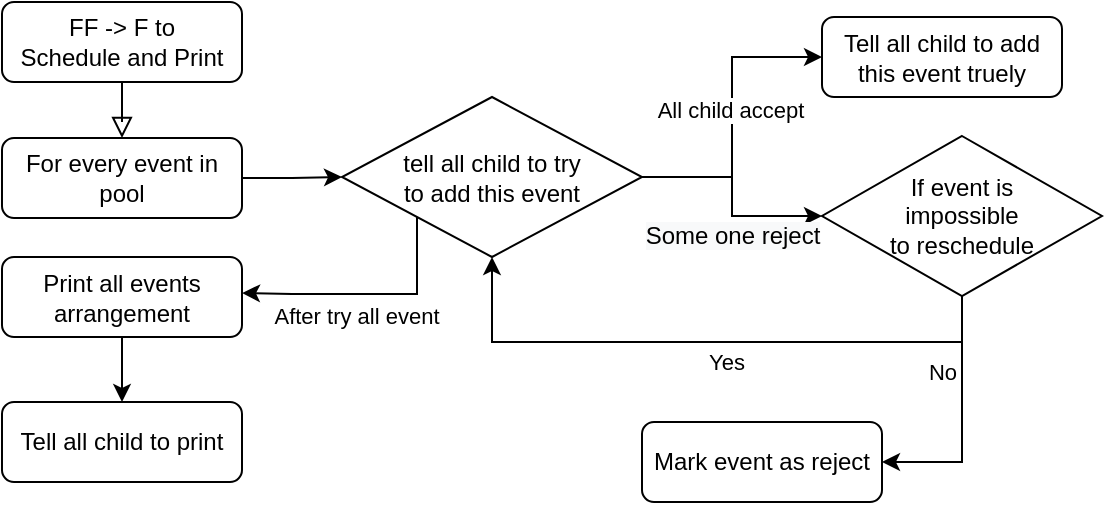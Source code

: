 <mxfile version="17.4.2" type="device"><diagram id="C5RBs43oDa-KdzZeNtuy" name="Page-1"><mxGraphModel dx="1346" dy="1003" grid="1" gridSize="10" guides="1" tooltips="1" connect="1" arrows="1" fold="1" page="1" pageScale="1" pageWidth="827" pageHeight="1169" math="0" shadow="0"><root><mxCell id="WIyWlLk6GJQsqaUBKTNV-0"/><mxCell id="WIyWlLk6GJQsqaUBKTNV-1" parent="WIyWlLk6GJQsqaUBKTNV-0"/><mxCell id="WIyWlLk6GJQsqaUBKTNV-2" value="" style="rounded=0;html=1;jettySize=auto;orthogonalLoop=1;fontSize=11;endArrow=block;endFill=0;endSize=8;strokeWidth=1;shadow=0;labelBackgroundColor=none;edgeStyle=orthogonalEdgeStyle;entryX=0.5;entryY=0;entryDx=0;entryDy=0;" parent="WIyWlLk6GJQsqaUBKTNV-1" source="WIyWlLk6GJQsqaUBKTNV-3" target="7uDE9fF0joU_lYKkO_7m-13" edge="1"><mxGeometry relative="1" as="geometry"><mxPoint x="220" y="155.0" as="targetPoint"/></mxGeometry></mxCell><mxCell id="WIyWlLk6GJQsqaUBKTNV-3" value="FF -&amp;gt; F to &lt;br&gt;Schedule and Print" style="rounded=1;whiteSpace=wrap;html=1;fontSize=12;glass=0;strokeWidth=1;shadow=0;" parent="WIyWlLk6GJQsqaUBKTNV-1" vertex="1"><mxGeometry x="160" y="100" width="120" height="40" as="geometry"/></mxCell><mxCell id="7uDE9fF0joU_lYKkO_7m-5" value="&lt;span style=&quot;font-size: 12px ; background-color: rgb(248 , 249 , 250)&quot;&gt;Some one reject&lt;/span&gt;" style="edgeStyle=orthogonalEdgeStyle;rounded=0;orthogonalLoop=1;jettySize=auto;html=1;exitX=1;exitY=0.5;exitDx=0;exitDy=0;entryX=0;entryY=0.5;entryDx=0;entryDy=0;" parent="WIyWlLk6GJQsqaUBKTNV-1" source="7uDE9fF0joU_lYKkO_7m-0" target="7uDE9fF0joU_lYKkO_7m-12" edge="1"><mxGeometry x="0.266" y="-11" relative="1" as="geometry"><mxPoint x="570" y="220.0" as="targetPoint"/><mxPoint x="-5" y="-1" as="offset"/></mxGeometry></mxCell><mxCell id="7uDE9fF0joU_lYKkO_7m-23" style="edgeStyle=orthogonalEdgeStyle;rounded=0;orthogonalLoop=1;jettySize=auto;html=1;exitX=0;exitY=1;exitDx=0;exitDy=0;entryX=1;entryY=0.5;entryDx=0;entryDy=0;" parent="WIyWlLk6GJQsqaUBKTNV-1" edge="1"><mxGeometry relative="1" as="geometry"><Array as="points"><mxPoint x="368" y="246"/><mxPoint x="305" y="246"/></Array><mxPoint x="367.5" y="205.5" as="sourcePoint"/><mxPoint x="280" y="245.5" as="targetPoint"/></mxGeometry></mxCell><mxCell id="7uDE9fF0joU_lYKkO_7m-24" value="After try all event" style="edgeLabel;html=1;align=center;verticalAlign=middle;resizable=0;points=[];" parent="7uDE9fF0joU_lYKkO_7m-23" vertex="1" connectable="0"><mxGeometry x="0.258" y="1" relative="1" as="geometry"><mxPoint x="9" y="10" as="offset"/></mxGeometry></mxCell><mxCell id="YWwyr4JpCu8jcwV9v4L7-0" style="edgeStyle=orthogonalEdgeStyle;rounded=0;orthogonalLoop=1;jettySize=auto;html=1;exitX=1;exitY=0.5;exitDx=0;exitDy=0;entryX=0;entryY=0.5;entryDx=0;entryDy=0;" parent="WIyWlLk6GJQsqaUBKTNV-1" source="7uDE9fF0joU_lYKkO_7m-0" target="7uDE9fF0joU_lYKkO_7m-3" edge="1"><mxGeometry relative="1" as="geometry"/></mxCell><mxCell id="YWwyr4JpCu8jcwV9v4L7-1" value="All child accept" style="edgeLabel;html=1;align=center;verticalAlign=middle;resizable=0;points=[];" parent="YWwyr4JpCu8jcwV9v4L7-0" vertex="1" connectable="0"><mxGeometry x="0.044" y="1" relative="1" as="geometry"><mxPoint as="offset"/></mxGeometry></mxCell><mxCell id="7uDE9fF0joU_lYKkO_7m-0" value="&lt;span&gt;tell all child to try &lt;br&gt;to add this event&lt;/span&gt;" style="rhombus;whiteSpace=wrap;html=1;" parent="WIyWlLk6GJQsqaUBKTNV-1" vertex="1"><mxGeometry x="330" y="147.5" width="150" height="80" as="geometry"/></mxCell><mxCell id="7uDE9fF0joU_lYKkO_7m-3" value="Tell all child to add this event truely" style="rounded=1;whiteSpace=wrap;html=1;fontSize=12;glass=0;strokeWidth=1;shadow=0;" parent="WIyWlLk6GJQsqaUBKTNV-1" vertex="1"><mxGeometry x="570" y="107.5" width="120" height="40" as="geometry"/></mxCell><mxCell id="7uDE9fF0joU_lYKkO_7m-6" style="edgeStyle=orthogonalEdgeStyle;rounded=0;orthogonalLoop=1;jettySize=auto;html=1;entryX=0.5;entryY=1;entryDx=0;entryDy=0;exitX=0.5;exitY=1;exitDx=0;exitDy=0;" parent="WIyWlLk6GJQsqaUBKTNV-1" source="7uDE9fF0joU_lYKkO_7m-12" target="7uDE9fF0joU_lYKkO_7m-0" edge="1"><mxGeometry relative="1" as="geometry"><mxPoint x="630" y="240.0" as="sourcePoint"/><Array as="points"><mxPoint x="640" y="270"/><mxPoint x="405" y="270"/></Array></mxGeometry></mxCell><mxCell id="7uDE9fF0joU_lYKkO_7m-8" value="Yes" style="edgeLabel;html=1;align=center;verticalAlign=middle;resizable=0;points=[];" parent="7uDE9fF0joU_lYKkO_7m-6" vertex="1" connectable="0"><mxGeometry x="0.021" y="-2" relative="1" as="geometry"><mxPoint x="12" y="12" as="offset"/></mxGeometry></mxCell><mxCell id="7uDE9fF0joU_lYKkO_7m-11" value="Mark event as reject" style="rounded=1;whiteSpace=wrap;html=1;fontSize=12;glass=0;strokeWidth=1;shadow=0;" parent="WIyWlLk6GJQsqaUBKTNV-1" vertex="1"><mxGeometry x="480" y="310" width="120" height="40" as="geometry"/></mxCell><mxCell id="7uDE9fF0joU_lYKkO_7m-14" style="edgeStyle=orthogonalEdgeStyle;rounded=0;orthogonalLoop=1;jettySize=auto;html=1;exitX=0.5;exitY=1;exitDx=0;exitDy=0;entryX=1;entryY=0.5;entryDx=0;entryDy=0;" parent="WIyWlLk6GJQsqaUBKTNV-1" source="7uDE9fF0joU_lYKkO_7m-12" target="7uDE9fF0joU_lYKkO_7m-11" edge="1"><mxGeometry relative="1" as="geometry"/></mxCell><mxCell id="7uDE9fF0joU_lYKkO_7m-15" value="No" style="edgeLabel;html=1;align=center;verticalAlign=middle;resizable=0;points=[];" parent="7uDE9fF0joU_lYKkO_7m-14" vertex="1" connectable="0"><mxGeometry x="-0.416" y="-2" relative="1" as="geometry"><mxPoint x="-8" y="2" as="offset"/></mxGeometry></mxCell><mxCell id="7uDE9fF0joU_lYKkO_7m-12" value="&lt;span&gt;If event is &lt;br&gt;impossible &lt;br&gt;to reschedule&lt;/span&gt;" style="rhombus;whiteSpace=wrap;html=1;" parent="WIyWlLk6GJQsqaUBKTNV-1" vertex="1"><mxGeometry x="570" y="167" width="140" height="80" as="geometry"/></mxCell><mxCell id="7uDE9fF0joU_lYKkO_7m-17" style="edgeStyle=orthogonalEdgeStyle;rounded=0;orthogonalLoop=1;jettySize=auto;html=1;exitX=1;exitY=0.5;exitDx=0;exitDy=0;entryX=0;entryY=0.5;entryDx=0;entryDy=0;" parent="WIyWlLk6GJQsqaUBKTNV-1" source="7uDE9fF0joU_lYKkO_7m-13" target="7uDE9fF0joU_lYKkO_7m-0" edge="1"><mxGeometry relative="1" as="geometry"/></mxCell><mxCell id="7uDE9fF0joU_lYKkO_7m-13" value="For every event in pool" style="rounded=1;whiteSpace=wrap;html=1;fontSize=12;glass=0;strokeWidth=1;shadow=0;" parent="WIyWlLk6GJQsqaUBKTNV-1" vertex="1"><mxGeometry x="160" y="168" width="120" height="40" as="geometry"/></mxCell><mxCell id="7uDE9fF0joU_lYKkO_7m-21" style="edgeStyle=orthogonalEdgeStyle;rounded=0;orthogonalLoop=1;jettySize=auto;html=1;entryX=0.5;entryY=0;entryDx=0;entryDy=0;" parent="WIyWlLk6GJQsqaUBKTNV-1" source="7uDE9fF0joU_lYKkO_7m-19" target="7uDE9fF0joU_lYKkO_7m-20" edge="1"><mxGeometry relative="1" as="geometry"/></mxCell><mxCell id="7uDE9fF0joU_lYKkO_7m-19" value="Print all events arrangement" style="rounded=1;whiteSpace=wrap;html=1;fontSize=12;glass=0;strokeWidth=1;shadow=0;" parent="WIyWlLk6GJQsqaUBKTNV-1" vertex="1"><mxGeometry x="160" y="227.5" width="120" height="40" as="geometry"/></mxCell><mxCell id="7uDE9fF0joU_lYKkO_7m-20" value="Tell all child to print" style="rounded=1;whiteSpace=wrap;html=1;fontSize=12;glass=0;strokeWidth=1;shadow=0;" parent="WIyWlLk6GJQsqaUBKTNV-1" vertex="1"><mxGeometry x="160" y="300" width="120" height="40" as="geometry"/></mxCell></root></mxGraphModel></diagram></mxfile>